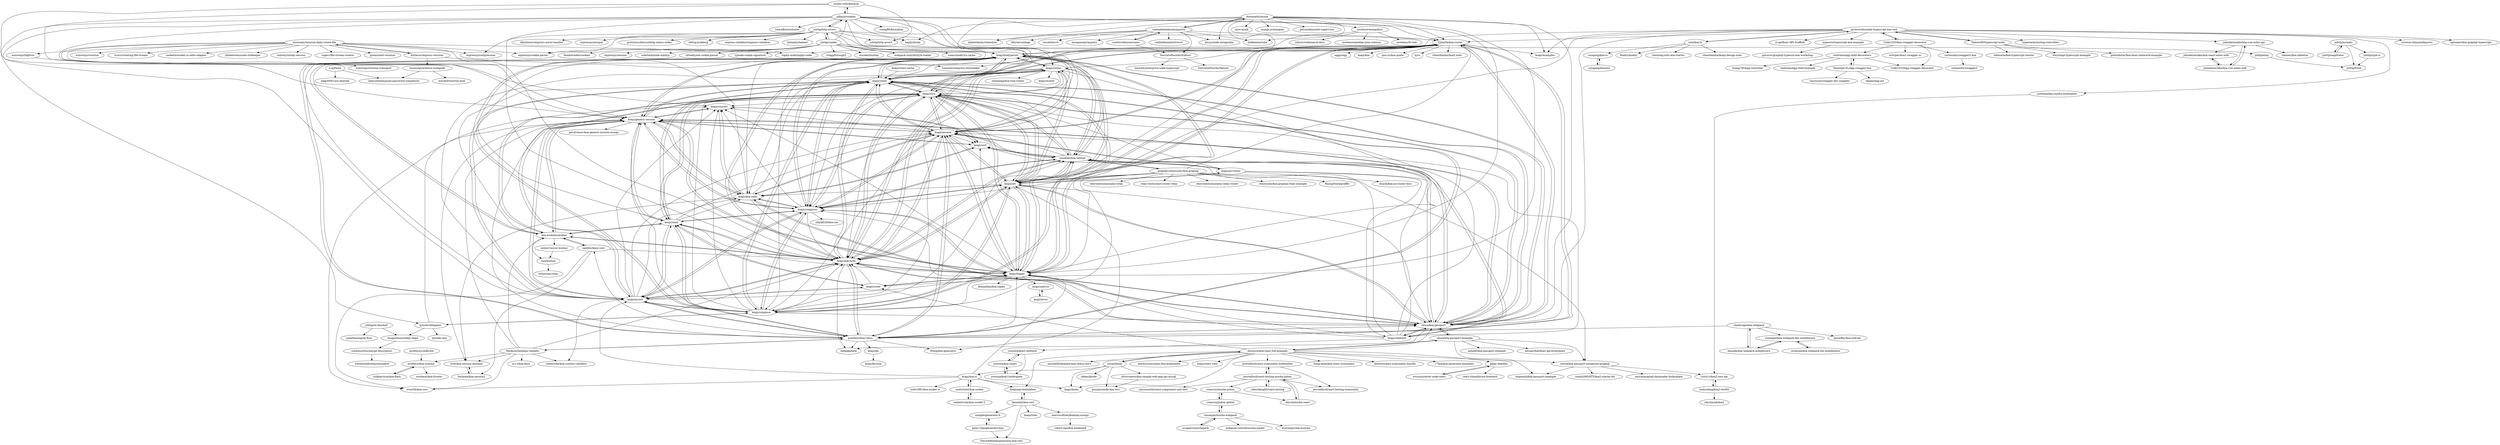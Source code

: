 digraph G {
"ZijianHe/koa-router" -> "koajs/bodyparser"
"ZijianHe/koa-router" -> "koajs/static"
"ZijianHe/koa-router" -> "koajs/koa" ["e"=1]
"ZijianHe/koa-router" -> "koajs/examples" ["e"=1]
"ZijianHe/koa-router" -> "koajs/koa-body"
"ZijianHe/koa-router" -> "koajs/jwt"
"ZijianHe/koa-router" -> "queckezz/koa-views"
"ZijianHe/koa-router" -> "guo-yu/koa-guide" ["e"=1]
"ZijianHe/koa-router" -> "koajs/session"
"ZijianHe/koa-router" -> "tj/co" ["e"=1]
"ZijianHe/koa-router" -> "chenshenhai/koa2-note" ["e"=1]
"ZijianHe/koa-router" -> "rkusa/koa-passport"
"ZijianHe/koa-router" -> "log4js-node/log4js-node" ["e"=1]
"ZijianHe/koa-router" -> "eggjs/egg" ["e"=1]
"ZijianHe/koa-router" -> "koajs/compose"
"koajs/route" -> "koajs/mount"
"koajs/route" -> "koajs/logger"
"koajs/route" -> "koajs/send"
"koajs/route" -> "koajs/koa-body"
"koajs/send" -> "koajs/static"
"koajs/send" -> "koajs/koa-body"
"koajs/send" -> "koajs/mount"
"koajs/send" -> "koajs/compress"
"koajs/send" -> "koajs/session"
"koajs/send" -> "koajs/bodyparser"
"koajs/send" -> "koajs/generic-session"
"koajs/send" -> "queckezz/koa-views"
"koajs/send" -> "koajs/cors"
"koajs/send" -> "koajs/route"
"koajs/send" -> "koa-modules/multer"
"koajs/send" -> "koajs/logger"
"koajs/send" -> "koajs/koa-redis"
"venables/koa-helmet" -> "koajs/session"
"venables/koa-helmet" -> "koajs/koa-body"
"venables/koa-helmet" -> "rkusa/koa-passport"
"venables/koa-helmet" -> "koajs/bodyparser"
"venables/koa-helmet" -> "koajs/csrf"
"venables/koa-helmet" -> "koajs/compress"
"venables/koa-helmet" -> "koajs/cors"
"venables/koa-helmet" -> "koajs/logger"
"venables/koa-helmet" -> "koajs/jwt"
"venables/koa-helmet" -> "koajs/generic-session"
"venables/koa-helmet" -> "koajs/ratelimit"
"venables/koa-helmet" -> "graphql-community/koa-graphql"
"venables/koa-helmet" -> "koajs/joi-router"
"venables/koa-helmet" -> "koajs/router"
"venables/koa-helmet" -> "koajs/static"
"sysgears/mochapack" -> "zinserjan/mocha-webpack"
"koajs/static" -> "koajs/bodyparser"
"koajs/static" -> "koajs/koa-body"
"koajs/static" -> "koajs/mount"
"koajs/static" -> "koajs/send"
"koajs/static" -> "queckezz/koa-views"
"koajs/static" -> "ZijianHe/koa-router"
"koajs/static" -> "koajs/compress"
"koajs/static" -> "koajs/session"
"koajs/static" -> "koajs/logger"
"koajs/static" -> "koajs/jwt"
"koajs/static" -> "koajs/compose"
"koajs/static" -> "koajs/router"
"koajs/static" -> "koajs/cors"
"koajs/static" -> "koajs/generic-session"
"koajs/static" -> "rkusa/koa-passport"
"koajs/logger" -> "koajs/compress"
"koajs/logger" -> "koajs/bodyparser"
"koajs/logger" -> "koajs/cors"
"koajs/logger" -> "koajs/static"
"koajs/logger" -> "koajs/generic-session"
"koajs/logger" -> "koajs/koa-body"
"koajs/logger" -> "koajs/session"
"koajs/logger" -> "dominhhai/koa-log4js"
"koajs/logger" -> "koajs/convert"
"koajs/logger" -> "koajs/csrf"
"koajs/logger" -> "koajs/jwt"
"koajs/logger" -> "koajs/route"
"koajs/logger" -> "rkusa/koa-passport"
"koajs/logger" -> "koajs/onerror"
"koajs/logger" -> "venables/koa-helmet"
"koajs/compress" -> "koajs/logger"
"koajs/compress" -> "koajs/static"
"koajs/compress" -> "koajs/mount"
"koajs/compress" -> "koajs/bodyparser"
"koajs/compress" -> "koajs/cors"
"koajs/compress" -> "koajs/convert"
"koajs/compress" -> "koajs/send"
"koajs/compress" -> "koajs/generic-session"
"koajs/compress" -> "koajs/koa-redis"
"koajs/compress" -> "venables/koa-helmet"
"koajs/compress" -> "koajs/session"
"koajs/compress" -> "koajs/compose"
"koajs/compress" -> "koajs/koa-body"
"koajs/compress" -> "koajs/jwt"
"koajs/compress" -> "yklykl530/koa-sse"
"cojs/busboy" -> "brentropy/chan"
"koajs/bodyparser" -> "koajs/static"
"koajs/bodyparser" -> "ZijianHe/koa-router"
"koajs/bodyparser" -> "koajs/koa-body"
"koajs/bodyparser" -> "koajs/session"
"koajs/bodyparser" -> "koajs/cors"
"koajs/bodyparser" -> "koajs/router"
"koajs/bodyparser" -> "koajs/jwt"
"koajs/bodyparser" -> "koajs/logger"
"koajs/bodyparser" -> "queckezz/koa-views"
"koajs/bodyparser" -> "rkusa/koa-passport"
"koajs/bodyparser" -> "koajs/compress"
"koajs/bodyparser" -> "koajs/compose"
"koajs/bodyparser" -> "venables/koa-helmet"
"koajs/bodyparser" -> "koajs/generic-session"
"koajs/bodyparser" -> "koa-modules/multer"
"javieraviles/node-typescript-koa-rest" -> "unix/koa-ts"
"javieraviles/node-typescript-koa-rest" -> "typeorm/typescript-koa-example"
"javieraviles/node-typescript-koa-rest" -> "Cody2333/koa-swagger-decorator"
"javieraviles/node-typescript-koa-rest" -> "Talento90/typescript-node"
"javieraviles/node-typescript-koa-rest" -> "koajs/jwt"
"javieraviles/node-typescript-koa-rest" -> "koajs/examples" ["e"=1]
"javieraviles/node-typescript-koa-rest" -> "yi-ge/Koa2-API-Scaffold" ["e"=1]
"javieraviles/node-typescript-koa-rest" -> "johndatserakis/koa-vue-notes-api"
"javieraviles/node-typescript-koa-rest" -> "rkusa/koa-passport"
"javieraviles/node-typescript-koa-rest" -> "typestack/routing-controllers" ["e"=1]
"javieraviles/node-typescript-koa-rest" -> "surmon-china/nodepress" ["e"=1]
"javieraviles/node-typescript-koa-rest" -> "ZijianHe/koa-router"
"javieraviles/node-typescript-koa-rest" -> "jsnomad/koa-restful-boilerplate"
"javieraviles/node-typescript-koa-rest" -> "koajs/koa-body"
"javieraviles/node-typescript-koa-rest" -> "xpioneer/koa-graphql-typescript"
"koajs/session" -> "koajs/bodyparser"
"koajs/session" -> "koajs/generic-session"
"koajs/session" -> "koajs/koa-redis"
"koajs/session" -> "koajs/static"
"koajs/session" -> "koajs/koa-body"
"koajs/session" -> "rkusa/koa-passport"
"koajs/session" -> "venables/koa-helmet"
"koajs/session" -> "koajs/jwt"
"koajs/session" -> "ZijianHe/koa-router"
"koajs/session" -> "koajs/logger"
"koajs/session" -> "queckezz/koa-views"
"koajs/session" -> "koajs/csrf"
"koajs/session" -> "koajs/cors"
"koajs/session" -> "koajs/compress"
"koajs/session" -> "koajs/convert"
"soygul/koan" -> "dozoisch/koa-react-full-example"
"soygul/koan" -> "ckken/knode" ["e"=1]
"soygul/koan" -> "koajs/koala"
"soygul/koan" -> "gusnips/node-koa-mvc"
"soygul/koan" -> "chrisveness/koa-sample-web-app-api-mysql"
"soygul/koan" -> "koajs/koa.io"
"koajs/static-cache" -> "koajs/static"
"marcusoftnet/koablog-mongo" -> "robert-ngo/koa-bookshelf"
"koajs/jwt" -> "koajs/bodyparser"
"koajs/jwt" -> "rkusa/koa-passport"
"koajs/jwt" -> "koajs/koa-body"
"koajs/jwt" -> "ZijianHe/koa-router"
"koajs/jwt" -> "koajs/static"
"koajs/jwt" -> "koajs/session"
"koajs/jwt" -> "koajs/router"
"koajs/jwt" -> "koajs/logger"
"koajs/jwt" -> "koajs/cors"
"koajs/jwt" -> "venables/koa-helmet"
"koajs/jwt" -> "i5ting/koa-generator" ["e"=1]
"koajs/jwt" -> "koajs/koa-redis"
"koajs/jwt" -> "koajs/joi-router"
"koajs/jwt" -> "koajs/compress"
"koajs/jwt" -> "koajs/compose"
"Yanshijie-EL/egg-swagger-doc" -> "reidchan/egg-shell-decorators"
"Yanshijie-EL/egg-swagger-doc" -> "okoala/egg-jwt" ["e"=1]
"Yanshijie-EL/egg-swagger-doc" -> "taccisum/swagger-doc-snippets"
"koajs/mount" -> "koajs/static"
"koajs/mount" -> "koajs/compress"
"koajs/mount" -> "koajs/send"
"koajs/mount" -> "koajs/koa-body"
"koajs/mount" -> "koajs/convert"
"koajs/mount" -> "koajs/generic-session"
"koajs/mount" -> "koajs/route"
"koajs/mount" -> "koajs/bodyparser"
"koajs/mount" -> "koajs/cors"
"koajs/mount" -> "koajs/compose"
"koajs/mount" -> "koajs/session"
"koajs/mount" -> "koajs/logger"
"koajs/mount" -> "chentsulin/koa-context-validator"
"koajs/mount" -> "queckezz/koa-views"
"koajs/mount" -> "koajs/koa-redis"
"koajs/koa-body" -> "koajs/bodyparser"
"koajs/koa-body" -> "koajs/static"
"koajs/koa-body" -> "koajs/session"
"koajs/koa-body" -> "koajs/jwt"
"koajs/koa-body" -> "ZijianHe/koa-router"
"koajs/koa-body" -> "koajs/send"
"koajs/koa-body" -> "koajs/router"
"koajs/koa-body" -> "venables/koa-helmet"
"koajs/koa-body" -> "helapkg/hela" ["e"=1]
"koajs/koa-body" -> "koajs/logger"
"koajs/koa-body" -> "koajs/mount"
"koajs/koa-body" -> "queckezz/koa-views"
"koajs/koa-body" -> "koajs/cors"
"koajs/koa-body" -> "koa-modules/multer"
"koajs/koa-body" -> "rkusa/koa-passport"
"koajs/router" -> "koajs/bodyparser"
"koajs/router" -> "koajs/koa-body"
"koajs/router" -> "koajs/static"
"koajs/router" -> "koajs/jwt"
"koajs/router" -> "koajs/cors"
"koajs/router" -> "koajs/session"
"koajs/router" -> "koajs/multer"
"koajs/router" -> "venables/koa-helmet"
"koajs/router" -> "ZijianHe/koa-router"
"koajs/router" -> "koajs/compress"
"koajs/router" -> "koajs/logger"
"koajs/router" -> "koajs/mount"
"koajs/router" -> "koajs/compose"
"koajs/router" -> "koajs/koa-redis"
"koajs/router" -> "steambap/koa-tree-router" ["e"=1]
"crypto-utils/keygrip" -> "pillarjs/cookies"
"crypto-utils/keygrip" -> "koajs/convert"
"crypto-utils/keygrip" -> "jshttp/http-assert"
"crypto-utils/keygrip" -> "koajs/generic-session"
"koajs/ejs" -> "koajs/favicon"
"pillarjs/cookies" -> "crypto-utils/keygrip"
"pillarjs/cookies" -> "koajs/bodyparser"
"pillarjs/cookies" -> "koajs/session"
"pillarjs/cookies" -> "jshttp/http-errors"
"pillarjs/cookies" -> "ZijianHe/koa-router"
"pillarjs/cookies" -> "koajs/logger"
"pillarjs/cookies" -> "koajs/koa-body"
"pillarjs/cookies" -> "koajs/compose"
"pillarjs/cookies" -> "koajs/static"
"pillarjs/cookies" -> "koajs/mount"
"pillarjs/cookies" -> "tj/node-delegates"
"pillarjs/cookies" -> "koajs/router"
"pillarjs/cookies" -> "koajs/generic-session"
"pillarjs/cookies" -> "LearnBoost/cluster" ["e"=1]
"pillarjs/cookies" -> "coolaj86/formaline" ["e"=1]
"johndatserakis/koa-react-notes-web" -> "johndatserakis/koa-vue-notes-web"
"queckezz/koa-views" -> "koajs/static"
"queckezz/koa-views" -> "koajs/bodyparser"
"queckezz/koa-views" -> "ZijianHe/koa-router"
"queckezz/koa-views" -> "koajs/koa-body"
"queckezz/koa-views" -> "koajs/session"
"queckezz/koa-views" -> "i5ting/koa-generator" ["e"=1]
"queckezz/koa-views" -> "koajs/send"
"queckezz/koa-views" -> "koajs/ejs"
"queckezz/koa-views" -> "rkusa/koa-passport"
"queckezz/koa-views" -> "RocksonZeta/koa-validate"
"queckezz/koa-views" -> "helapkg/hela" ["e"=1]
"queckezz/koa-views" -> "koajs/mount"
"queckezz/koa-views" -> "koajs/generic-session"
"queckezz/koa-views" -> "koajs/logger"
"queckezz/koa-views" -> "zadzbw/koa2-cors"
"winstonjs/logform" -> "winstonjs/winston-transport"
"SierraSoftworks/Iridium" -> "SierraSoftworks/Skmatc"
"SierraSoftworks/Iridium" -> "timwhit/enterprise-node-typescript" ["e"=1]
"koajs/csrf" -> "koajs/convert"
"koajs/csrf" -> "koajs/generic-session"
"koajs/csrf" -> "koajs/koa-redis"
"koajs/csrf" -> "venables/koa-helmet"
"koajs/ratelimit" -> "ysocorp/koa2-ratelimit"
"koajs/ratelimit" -> "koajs/csrf"
"koajs/ratelimit" -> "koajs/session"
"koajs/ratelimit" -> "venables/koa-helmet"
"koajs/ratelimit" -> "koajs/logger"
"koajs/ratelimit" -> "koajs/cors"
"koajs/ratelimit" -> "rkusa/koa-passport"
"koajs/ratelimit" -> "koajs/jwt"
"koajs/ratelimit" -> "koajs/compress"
"koajs/generic-session" -> "koajs/koa-redis"
"koajs/generic-session" -> "koajs/convert"
"koajs/generic-session" -> "koajs/session"
"koajs/generic-session" -> "koajs/csrf"
"koajs/generic-session" -> "koajs/logger"
"koajs/generic-session" -> "pavelvlasov/koa-generic-session-mongo"
"koajs/generic-session" -> "koajs/bodyparser"
"koajs/generic-session" -> "koajs/compress"
"koajs/generic-session" -> "koajs/mount"
"koajs/generic-session" -> "koajs/static"
"koajs/generic-session" -> "lzztt/koa-session-minimal"
"koajs/generic-session" -> "rkusa/koa-passport"
"koajs/generic-session" -> "evert0n/koa-cors"
"koajs/generic-session" -> "koa-modules/multer"
"koajs/generic-session" -> "koajs/send"
"rkusa/koa-passport" -> "rkusa/koa-passport-example"
"rkusa/koa-passport" -> "koajs/jwt"
"rkusa/koa-passport" -> "koajs/session"
"rkusa/koa-passport" -> "koajs/bodyparser"
"rkusa/koa-passport" -> "venables/koa-helmet"
"rkusa/koa-passport" -> "koajs/static"
"rkusa/koa-passport" -> "koajs/generic-session"
"rkusa/koa-passport" -> "ZijianHe/koa-router"
"rkusa/koa-passport" -> "koajs/koa-body"
"rkusa/koa-passport" -> "koajs/logger"
"rkusa/koa-passport" -> "koajs/koa-redis"
"rkusa/koa-passport" -> "koajs/cors"
"rkusa/koa-passport" -> "helapkg/hela" ["e"=1]
"rkusa/koa-passport" -> "queckezz/koa-views"
"rkusa/koa-passport" -> "koajs/ratelimit"
"koajs/compose" -> "koajs/static"
"koajs/compose" -> "tj/node-delegates"
"koajs/compose" -> "koajs/bodyparser"
"koajs/compose" -> "koajs/convert"
"koajs/compose" -> "koajs/compress"
"koajs/compose" -> "ZijianHe/koa-router"
"koajs/compose" -> "koajs/mount"
"koajs/compose" -> "koajs/session"
"koajs/compose" -> "koajs/koa-body"
"koajs/compose" -> "koajs/jwt"
"koajs/compose" -> "rkusa/koa-passport"
"koajs/compose" -> "koajs/logger"
"koajs/compose" -> "koajs/generic-session"
"koajs/compose" -> "koajs/cors"
"koajs/compose" -> "venables/koa-helmet"
"koajs/api-boilerplate" -> "hemanth/koa-rest"
"jshttp/accepts" -> "jshttp/fresh"
"jshttp/accepts" -> "jshttp/negotiator"
"jshttp/accepts" -> "jshttp/type-is"
"rkusa/koa-passport-example" -> "rkusa/koa-passport"
"rkusa/koa-passport-example" -> "mapmeld/koa-passport-example"
"rkusa/koa-passport-example" -> "entria/koa-passport-mongoose-graphql"
"rkusa/koa-passport-example" -> "mjhea0/koa-passport-example"
"rkusa/koa-passport-example" -> "dozoisch/koa-react-full-example"
"rkusa/koa-passport-example" -> "adrianObel/koa2-api-boilerplate" ["e"=1]
"tj/node-delegates" -> "koajs/compose"
"tj/node-delegates" -> "tj/node-only"
"tj/node-delegates" -> "dougwilson/nodejs-depd"
"tj/node-delegates" -> "koajs/convert"
"winstonjs/winston-mongodb" -> "kamronbatman/joi-password-complexity"
"winstonjs/winston-mongodb" -> "wavded/winston-mail"
"koajs/koa-redis" -> "koajs/generic-session"
"koajs/koa-redis" -> "koajs/session"
"koajs/koa-redis" -> "koajs/convert"
"koajs/koa-redis" -> "koajs/csrf"
"koajs/koa-redis" -> "koajs/compress"
"koajs/koa-redis" -> "rkusa/koa-passport"
"koajs/koa-redis" -> "lzztt/koa-session-minimal"
"koajs/koa-redis" -> "koajs/bodyparser"
"koajs/koa-redis" -> "koajs/logger"
"koajs/koa-redis" -> "koajs/static"
"ysocorp/koa2-ratelimit" -> "ysocorp/koa-smart"
"ysocorp/koa2-ratelimit" -> "ysocorp/koa2-boilerplate"
"jshttp/type-is" -> "jshttp/fresh"
"jshttp/on-finished" -> "dougwilson/nodejs-depd"
"jshttp/on-finished" -> "jonathanong/ee-first"
"unix/koa-ts" -> "javieraviles/node-typescript-koa-rest"
"unix/koa-ts" -> "soraping/koa-ts"
"unix/koa-ts" -> "Koatty/koatty"
"unix/koa-ts" -> "chenlong-io/ts-koa-starter"
"unix/koa-ts" -> "chenshenhai/koajs-design-note" ["e"=1]
"sindresorhus/merge-descriptors" -> "wesleytodd/setprototypeof"
"ysocorp/koa-smart" -> "ysocorp/koa2-boilerplate"
"ysocorp/koa-smart" -> "ysocorp/koa2-ratelimit"
"peter-vilja/generator-koa" -> "minghe/generator-k"
"peter-vilja/generator-koa" -> "PatrickWolleb/generator-koa-rest"
"rickharrison/koa-flash" -> "nswbmw/koa-scheme"
"reidchan/egg-shell-decorators" -> "reidchan/egg-shell-example"
"reidchan/egg-shell-decorators" -> "Yanshijie-EL/egg-swagger-doc"
"reidchan/egg-shell-decorators" -> "zhang740/egg-controller"
"reidchan/egg-shell-decorators" -> "Cody2333/egg-swagger-decorator"
"koajs/error" -> "koajs/onerror"
"koajs/onerror" -> "koajs/error"
"ysocorp/koa2-boilerplate" -> "ysocorp/koa-smart"
"jshttp/http-errors" -> "jshttp/http-assert"
"jshttp/http-errors" -> "pillarjs/cookies"
"jshttp/http-errors" -> "expressjs/cookie-parser" ["e"=1]
"jshttp/http-errors" -> "hapijs/boom" ["e"=1]
"jshttp/http-errors" -> "jshttp/cookie"
"jshttp/http-errors" -> "koajs/bodyparser"
"jshttp/http-errors" -> "Abazhenov/express-async-handler" ["e"=1]
"jshttp/http-errors" -> "expressjs/morgan" ["e"=1]
"jshttp/http-errors" -> "koajs/cors"
"jshttp/http-errors" -> "prettymuchbryce/http-status-codes" ["e"=1]
"jshttp/http-errors" -> "expressjs/compression" ["e"=1]
"jshttp/http-errors" -> "ZijianHe/koa-router"
"jshttp/http-errors" -> "debug-js/debug" ["e"=1]
"jshttp/http-errors" -> "express-validator/express-validator" ["e"=1]
"jshttp/http-errors" -> "helmetjs/helmet" ["e"=1]
"jesstelford/react-testing-mocha-jsdom" -> "robertknight/react-testing"
"jesstelford/react-testing-mocha-jsdom" -> "danvk/mocha-react"
"jesstelford/react-testing-mocha-jsdom" -> "jesstelford/react-testing-isomorphic"
"jesstelford/react-testing-mocha-jsdom" -> "jesstelford/react-isomorphic-boilerplate"
"jesstelford/react-testing-mocha-jsdom" -> "simonsmith/react-component-unit-test"
"jesstelford/react-testing-mocha-jsdom" -> "rstacruz/mocha-jsdom"
"dozoisch/koa-react-full-example" -> "rkusa/koa-passport-example"
"dozoisch/koa-react-full-example" -> "mezod/boilerplate-koa-redux-react" ["e"=1]
"dozoisch/koa-react-full-example" -> "iam4x/isomorphic-flux-boilerplate" ["e"=1]
"dozoisch/koa-react-full-example" -> "koajs/react-view"
"dozoisch/koa-react-full-example" -> "piggy-kee/ddx"
"dozoisch/koa-react-full-example" -> "hung-phan/koa-react-isomorphic"
"dozoisch/koa-react-full-example" -> "soygul/koan"
"dozoisch/koa-react-full-example" -> "rkusa/koa-passport"
"dozoisch/koa-react-full-example" -> "entria/koa-passport-mongoose-graphql"
"dozoisch/koa-react-full-example" -> "koajs/koala"
"dozoisch/koa-react-full-example" -> "lancetw/react-isomorphic-bundle"
"dozoisch/koa-react-full-example" -> "koajs/route"
"dozoisch/koa-react-full-example" -> "koajs/api-boilerplate"
"dozoisch/koa-react-full-example" -> "jesstelford/react-isomorphic-boilerplate"
"dozoisch/koa-react-full-example" -> "17koa/koa-generator-examples" ["e"=1]
"nswbmw/koa-scheme" -> "rickharrison/koa-flash"
"nswbmw/koa-scheme" -> "nswbmw/koa-frouter"
"RocksonZeta/koa-validate" -> "koajs/koa-body"
"RocksonZeta/koa-validate" -> "nswbmw/koa-scheme"
"RocksonZeta/koa-validate" -> "koajs/generic-session"
"RocksonZeta/koa-validate" -> "chentsulin/koa-context-validator"
"RocksonZeta/koa-validate" -> "a-s-o/koa-docs"
"RocksonZeta/koa-validate" -> "evert0n/koa-cors"
"RocksonZeta/koa-validate" -> "lzztt/koa-session-minimal"
"RocksonZeta/koa-validate" -> "queckezz/koa-views"
"RocksonZeta/koa-validate" -> "koa-modules/multer"
"koajs/koa.io" -> "mattstyles/koa-socket"
"koajs/koa.io" -> "koajs/koala"
"koajs/koa.io" -> "evert0n/koa-cors"
"koajs/koa.io" -> "koajs/logger"
"koajs/koa.io" -> "koajs/api-boilerplate"
"koajs/koa.io" -> "lcxfs1991/koa-socket.io"
"koajs/koa.io" -> "koajs/mount"
"koajs/joi-router" -> "chuyik/koa-joi-router-docs"
"koajs/joi-router" -> "venables/koa-helmet"
"koajs/joi-router" -> "koajs/jwt"
"koajs/joi-router" -> "rkusa/koa-passport"
"koajs/joi-router" -> "koajs/cors"
"koajs/joi-router" -> "koajs/ratelimit"
"mattstyles/koa-socket" -> "ambelovsky/koa-socket-2"
"mattstyles/koa-socket" -> "koajs/koa.io"
"hemanth/koa-rest" -> "koajs/api-boilerplate"
"hemanth/koa-rest" -> "marcusoftnet/koablog-mongo"
"hemanth/koa-rest" -> "PatrickWolleb/generator-koa-rest"
"hemanth/koa-rest" -> "koajs/todo"
"hemanth/koa-rest" -> "minghe/generator-k"
"jesstelford/react-isomorphic-boilerplate" -> "jesstelford/react-testing-isomorphic"
"jesstelford/react-isomorphic-boilerplate" -> "jesstelford/react-testing-mocha-jsdom"
"jshttp/etag" -> "jshttp/fresh"
"danvk/mocha-react" -> "jesstelford/react-testing-mocha-jsdom"
"dougwilson/nodejs-depd" -> "sindresorhus/merge-descriptors"
"rstacruz/mocha-jsdom" -> "rstacruz/jsdom-global"
"rstacruz/mocha-jsdom" -> "danvk/mocha-react"
"koajs/cors" -> "koajs/bodyparser"
"koajs/cors" -> "koajs/logger"
"koajs/cors" -> "koajs/compress"
"koajs/cors" -> "koajs/static"
"koajs/cors" -> "koajs/koa-body"
"koajs/cors" -> "koajs/session"
"koajs/cors" -> "venables/koa-helmet"
"koajs/cors" -> "koajs/jwt"
"koajs/cors" -> "koa-modules/multer"
"koajs/cors" -> "koajs/router"
"koajs/cors" -> "koajs/convert"
"koajs/cors" -> "koajs/csrf"
"koajs/cors" -> "koajs/mount"
"koajs/cors" -> "koajs/send"
"koajs/cors" -> "rkusa/koa-passport"
"robertknight/react-testing" -> "jesstelford/react-testing-mocha-jsdom"
"scottwrobinson/camo" -> "vadimdemedes/mongorito"
"scottwrobinson/camo" -> "SierraSoftworks/Iridium"
"vadimdemedes/mongorito" -> "scottwrobinson/camo"
"vadimdemedes/mongorito" -> "kissjs/node-mongoskin" ["e"=1]
"vadimdemedes/mongorito" -> "mongoosejs/mquery"
"vadimdemedes/mongorito" -> "SierraSoftworks/Iridium"
"vadimdemedes/mongorito" -> "hiddentao/robe" ["e"=1]
"vadimdemedes/mongorito" -> "Automattic/monk"
"vadimdemedes/mongorito" -> "ZijianHe/koa-router"
"vadimdemedes/mongorito" -> "vadimdemedes/trevor" ["e"=1]
"vadimdemedes/mongorito" -> "balderdashy/waterline" ["e"=1]
"vadimdemedes/mongorito" -> "dthree/vantage" ["e"=1]
"vadimdemedes/mongorito" -> "vercel/micro" ["e"=1]
"koa-modules/multer" -> "koajs/bodyparser"
"koa-modules/multer" -> "koajs/koa-body"
"koa-modules/multer" -> "m4nuC/async-busboy"
"koa-modules/multer" -> "koajs/static"
"koa-modules/multer" -> "koajs/cors"
"koa-modules/multer" -> "koajs/generic-session"
"koa-modules/multer" -> "cojs/busboy"
"koa-modules/multer" -> "zadzbw/koa2-cors"
"koa-modules/multer" -> "koajs/send"
"minghe/generator-k" -> "peter-vilja/generator-koa"
"jshttp/negotiator" -> "jshttp/accepts"
"yiminghe/koa-webpack-dev-middleware" -> "octatone/koa-webpack-hot-middleware"
"yiminghe/koa-webpack-dev-middleware" -> "leecade/koa-webpack-middleware"
"chrisveness/koa-sample-web-app-api-mysql" -> "gusnips/node-koa-mvc"
"nswbmw/config-lite" -> "nswbmw/koa-scheme"
"winstonjs/winston-daily-rotate-file" -> "gremo/nest-winston" ["e"=1]
"winstonjs/winston-daily-rotate-file" -> "bithavoc/express-winston"
"winstonjs/winston-daily-rotate-file" -> "winstonjs/winston" ["e"=1]
"winstonjs/winston-daily-rotate-file" -> "winstonjs/logform"
"winstonjs/winston-daily-rotate-file" -> "koajs/generic-session"
"winstonjs/winston-daily-rotate-file" -> "iccicci/rotating-file-stream"
"winstonjs/winston-daily-rotate-file" -> "koajs/koa-body"
"winstonjs/winston-daily-rotate-file" -> "socketio/socket.io-redis-adapter" ["e"=1]
"winstonjs/winston-daily-rotate-file" -> "yfinkelstein/node-zookeeper" ["e"=1]
"winstonjs/winston-daily-rotate-file" -> "expressjs/cookie-parser" ["e"=1]
"winstonjs/winston-daily-rotate-file" -> "expressjs/compression" ["e"=1]
"winstonjs/winston-daily-rotate-file" -> "indutny/sticky-session" ["e"=1]
"winstonjs/winston-daily-rotate-file" -> "koajs/koa-redis"
"winstonjs/winston-daily-rotate-file" -> "log4js-node/log4js-node" ["e"=1]
"winstonjs/winston-daily-rotate-file" -> "rogerc/file-stream-rotator"
"Automattic/monk" -> "kissjs/node-mongoskin" ["e"=1]
"Automattic/monk" -> "tj/co-monk"
"Automattic/monk" -> "ZijianHe/koa-router"
"Automattic/monk" -> "vadimdemedes/mongorito"
"Automattic/monk" -> "balderdashy/waterline" ["e"=1]
"Automattic/monk" -> "koajs/static"
"Automattic/monk" -> "rkusa/koa-passport"
"Automattic/monk" -> "koajs/jwt"
"Automattic/monk" -> "koajs/route"
"Automattic/monk" -> "hiddentao/robe" ["e"=1]
"Automattic/monk" -> "koajs/examples" ["e"=1]
"Automattic/monk" -> "nswbmw/mongolass"
"Automattic/monk" -> "hapijs/boom" ["e"=1]
"Automattic/monk" -> "mongo-js/mongojs" ["e"=1]
"Automattic/monk" -> "petruisfan/node-supervisor" ["e"=1]
"piggy-kee/ddx" -> "wwsun/starter-node-react"
"piggy-kee/ddx" -> "react-china/forum-frontend"
"jshttp/cookie" -> "expressjs/cookie-parser" ["e"=1]
"jshttp/cookie" -> "tj/node-cookie-signature"
"jshttp/cookie" -> "jshttp/http-errors"
"jshttp/cookie" -> "nfriedly/set-cookie-parser"
"jshttp/cookie" -> "jshttp/etag"
"jshttp/cookie" -> "rvagg/through2" ["e"=1]
"jshttp/cookie" -> "pillarjs/cookies"
"jshttp/cookie" -> "mscdex/busboy" ["e"=1]
"jshttp/cookie" -> "webpack-contrib/style-loader" ["e"=1]
"jshttp/cookie" -> "bendotcodes/cookies" ["e"=1]
"jshttp/cookie" -> "expressjs/session" ["e"=1]
"jshttp/cookie" -> "koajs/bodyparser"
"jshttp/cookie" -> "substack/node-mkdirp" ["e"=1]
"jshttp/cookie" -> "isaacs/node-lru-cache" ["e"=1]
"rstacruz/jsdom-global" -> "rstacruz/mocha-jsdom"
"rstacruz/jsdom-global" -> "zinserjan/mocha-webpack"
"m4nuC/async-busboy" -> "cojs/busboy"
"octatone/koa-webpack-hot-middleware" -> "yiminghe/koa-webpack-dev-middleware"
"graphql-community/koa-graphql" -> "venables/koa-helmet"
"graphql-community/koa-graphql" -> "koajs/compose"
"graphql-community/koa-graphql" -> "koajs/compress"
"graphql-community/koa-graphql" -> "denvned/isomorphic-relay-router" ["e"=1]
"graphql-community/koa-graphql" -> "chentsulin/koa-graphql-relay-example"
"graphql-community/koa-graphql" -> "koajs/logger"
"graphql-community/koa-graphql" -> "entria/koa-passport-mongoose-graphql"
"graphql-community/koa-graphql" -> "RisingStack/graffiti" ["e"=1]
"graphql-community/koa-graphql" -> "koajs/jwt"
"graphql-community/koa-graphql" -> "denvned/isomorphic-relay" ["e"=1]
"graphql-community/koa-graphql" -> "relay-tools/react-router-relay" ["e"=1]
"graphql-community/koa-graphql" -> "ZijianHe/koa-router"
"Talento90/typescript-node" -> "ddimaria/koa-typescript-starter"
"Talento90/typescript-node" -> "javieraviles/node-typescript-koa-rest"
"Talento90/typescript-node" -> "dwyl/hapi-typescript-example" ["e"=1]
"Talento90/typescript-node" -> "gothinkster/koa-knex-realworld-example"
"wwsun/starter-node-react" -> "piggy-kee/ddx"
"koajs/convert" -> "koajs/generic-session"
"koajs/convert" -> "koajs/csrf"
"koajs/convert" -> "koajs/koa-redis"
"zinserjan/mocha-webpack" -> "sysgears/mochapack"
"zinserjan/mocha-webpack" -> "rstacruz/jsdom-global"
"zinserjan/mocha-webpack" -> "webpack-contrib/mocha-loader"
"zinserjan/mocha-webpack" -> "enzymejs/chai-enzyme" ["e"=1]
"bithavoc/express-winston" -> "winstonjs/winston-mongodb"
"bithavoc/express-winston" -> "winstonjs/winston-daily-rotate-file"
"bithavoc/express-winston" -> "hatashiro/express-formidable"
"nswbmw/mongolass" -> "nswbmw/another-json-schema"
"nswbmw/mongolass" -> "nswbmw/N-club" ["e"=1]
"nswbmw/mongolass" -> "sohutv/redisearch-docs" ["e"=1]
"nswbmw/mongolass" -> "hatashiro/express-formidable"
"leecade/koa-webpack-middleware" -> "shellscape/koa-webpack"
"leecade/koa-webpack-middleware" -> "yiminghe/koa-webpack-dev-middleware"
"jsnomad/koa-restful-boilerplate" -> "rusty1s/koa2-rest-api"
"Secbone/koa-session2" -> "lzztt/koa-session-minimal"
"entria/koa-passport-mongoose-graphql" -> "mapmeld/koa-passport-example"
"entria/koa-passport-mongoose-graphql" -> "entria/graphql-dataloader-boilerplate" ["e"=1]
"entria/koa-passport-mongoose-graphql" -> "zombiQWERTY/koa2-starter-kit"
"entria/koa-passport-mongoose-graphql" -> "rusty1s/koa2-rest-api"
"rusty1s/koa2-rest-api" -> "luckcoding/koa2-restful"
"carlansley/swagger2-koa" -> "carlansley/swagger2"
"luckcoding/koa2-restful" -> "zdychacek/koa2"
"luckcoding/koa2-restful" -> "rusty1s/koa2-rest-api"
"e-oj/Fawn" -> "kamronbatman/joi-password-complexity"
"e-oj/Fawn" -> "mkg20001/joi-objectid"
"lzztt/koa-session-minimal" -> "Secbone/koa-session2"
"shellscape/koa-webpack" -> "leecade/koa-webpack-middleware"
"shellscape/koa-webpack" -> "JasonBoy/koa-web-kit" ["e"=1]
"shellscape/koa-webpack" -> "queckezz/koa-views"
"shellscape/koa-webpack" -> "yiminghe/koa-webpack-dev-middleware"
"zadzbw/koa2-cors" -> "koa-modules/multer"
"zadzbw/koa2-cors" -> "evert0n/koa-cors"
"zadzbw/koa2-cors" -> "Secbone/koa-session2"
"zadzbw/koa2-cors" -> "koajs/koa-body"
"soraping/koa-ts" -> "soraping/lenneth"
"typeorm/typescript-koa-example" -> "govorov/graphql-typeorm-koa-workshop"
"ambelovsky/koa-socket-2" -> "mattstyles/koa-socket"
"johndatserakis/koa-vue-notes-web" -> "johndatserakis/koa-vue-notes-api"
"johndatserakis/koa-vue-notes-web" -> "johndatserakis/koa-react-notes-web"
"johndatserakis/koa-vue-notes-api" -> "johndatserakis/koa-vue-notes-web"
"johndatserakis/koa-vue-notes-api" -> "johndatserakis/koa-react-notes-web"
"johndatserakis/koa-vue-notes-api" -> "danneu/koa-skeleton"
"Cody2333/koa-swagger-decorator" -> "scttcper/koa2-swagger-ui" ["e"=1]
"Cody2333/koa-swagger-decorator" -> "javieraviles/node-typescript-koa-rest"
"Cody2333/koa-swagger-decorator" -> "Cody2333/egg-swagger-decorator"
"Cody2333/koa-swagger-decorator" -> "carlansley/swagger2-koa"
"Cody2333/koa-swagger-decorator" -> "reidchan/egg-shell-decorators"
"soraping/lenneth" -> "soraping/koa-ts"
"ZijianHe/koa-router" ["l"="-1.537,-34.99"]
"koajs/bodyparser" ["l"="-1.541,-34.955"]
"koajs/static" ["l"="-1.534,-34.938"]
"koajs/koa" ["l"="-0.039,-34.196"]
"koajs/examples" ["l"="-8.171,-34.862"]
"koajs/koa-body" ["l"="-1.517,-34.936"]
"koajs/jwt" ["l"="-1.56,-34.963"]
"queckezz/koa-views" ["l"="-1.496,-34.948"]
"guo-yu/koa-guide" ["l"="-8.232,-34.818"]
"koajs/session" ["l"="-1.551,-34.941"]
"tj/co" ["l"="0.043,-34.068"]
"chenshenhai/koa2-note" ["l"="-8.024,-34.782"]
"rkusa/koa-passport" ["l"="-1.519,-34.955"]
"log4js-node/log4js-node" ["l"="-0.071,-34.035"]
"eggjs/egg" ["l"="-4.028,-33.185"]
"koajs/compose" ["l"="-1.577,-34.947"]
"koajs/route" ["l"="-1.475,-34.933"]
"koajs/mount" ["l"="-1.519,-34.915"]
"koajs/logger" ["l"="-1.534,-34.92"]
"koajs/send" ["l"="-1.505,-34.92"]
"koajs/compress" ["l"="-1.557,-34.915"]
"koajs/generic-session" ["l"="-1.54,-34.907"]
"koajs/cors" ["l"="-1.551,-34.929"]
"koa-modules/multer" ["l"="-1.513,-34.896"]
"koajs/koa-redis" ["l"="-1.551,-34.898"]
"venables/koa-helmet" ["l"="-1.571,-34.933"]
"koajs/csrf" ["l"="-1.571,-34.896"]
"koajs/ratelimit" ["l"="-1.598,-34.938"]
"graphql-community/koa-graphql" ["l"="-1.604,-34.919"]
"koajs/joi-router" ["l"="-1.611,-34.955"]
"koajs/router" ["l"="-1.576,-34.92"]
"sysgears/mochapack" ["l"="-1.03,-34.669"]
"zinserjan/mocha-webpack" ["l"="-1.041,-34.694"]
"dominhhai/koa-log4js" ["l"="-1.532,-34.864"]
"koajs/convert" ["l"="-1.585,-34.904"]
"koajs/onerror" ["l"="-1.493,-34.843"]
"yklykl530/koa-sse" ["l"="-1.593,-34.874"]
"cojs/busboy" ["l"="-1.5,-34.822"]
"brentropy/chan" ["l"="-1.472,-34.793"]
"javieraviles/node-typescript-koa-rest" ["l"="-1.435,-35.055"]
"unix/koa-ts" ["l"="-1.376,-35.104"]
"typeorm/typescript-koa-example" ["l"="-1.451,-35.104"]
"Cody2333/koa-swagger-decorator" ["l"="-1.346,-35.077"]
"Talento90/typescript-node" ["l"="-1.415,-35.104"]
"yi-ge/Koa2-API-Scaffold" ["l"="-6.844,-35.988"]
"johndatserakis/koa-vue-notes-api" ["l"="-1.432,-35.173"]
"typestack/routing-controllers" ["l"="1.52,-33.529"]
"surmon-china/nodepress" ["l"="-7.6,-35.196"]
"jsnomad/koa-restful-boilerplate" ["l"="-1.384,-35.032"]
"xpioneer/koa-graphql-typescript" ["l"="-1.401,-35.066"]
"soygul/koan" ["l"="-1.34,-34.859"]
"dozoisch/koa-react-full-example" ["l"="-1.36,-34.904"]
"ckken/knode" ["l"="-9.678,-34.618"]
"koajs/koala" ["l"="-1.366,-34.87"]
"gusnips/node-koa-mvc" ["l"="-1.309,-34.837"]
"chrisveness/koa-sample-web-app-api-mysql" ["l"="-1.31,-34.815"]
"koajs/koa.io" ["l"="-1.407,-34.867"]
"koajs/static-cache" ["l"="-1.567,-34.851"]
"marcusoftnet/koablog-mongo" ["l"="-1.172,-34.861"]
"robert-ngo/koa-bookshelf" ["l"="-1.14,-34.858"]
"i5ting/koa-generator" ["l"="-6.79,-35.993"]
"Yanshijie-EL/egg-swagger-doc" ["l"="-1.247,-35.129"]
"reidchan/egg-shell-decorators" ["l"="-1.276,-35.109"]
"okoala/egg-jwt" ["l"="-7.962,-36.116"]
"taccisum/swagger-doc-snippets" ["l"="-1.224,-35.142"]
"chentsulin/koa-context-validator" ["l"="-1.469,-34.887"]
"helapkg/hela" ["l"="-36.071,-1.02"]
"koajs/multer" ["l"="-1.631,-34.873"]
"steambap/koa-tree-router" ["l"="0.25,-35.305"]
"crypto-utils/keygrip" ["l"="-1.642,-34.947"]
"pillarjs/cookies" ["l"="-1.593,-34.968"]
"jshttp/http-assert" ["l"="-1.672,-34.987"]
"koajs/ejs" ["l"="-1.434,-34.989"]
"koajs/favicon" ["l"="-1.401,-35.004"]
"jshttp/http-errors" ["l"="-1.622,-34.999"]
"tj/node-delegates" ["l"="-1.666,-34.931"]
"LearnBoost/cluster" ["l"="1.984,-34.469"]
"coolaj86/formaline" ["l"="1.944,-34.442"]
"johndatserakis/koa-react-notes-web" ["l"="-1.404,-35.199"]
"johndatserakis/koa-vue-notes-web" ["l"="-1.425,-35.199"]
"RocksonZeta/koa-validate" ["l"="-1.489,-34.881"]
"zadzbw/koa2-cors" ["l"="-1.471,-34.903"]
"winstonjs/logform" ["l"="-1.627,-34.755"]
"winstonjs/winston-transport" ["l"="-1.635,-34.724"]
"SierraSoftworks/Iridium" ["l"="-1.644,-35.142"]
"SierraSoftworks/Skmatc" ["l"="-1.656,-35.164"]
"timwhit/enterprise-node-typescript" ["l"="1.649,-33.73"]
"ysocorp/koa2-ratelimit" ["l"="-1.699,-34.955"]
"pavelvlasov/koa-generic-session-mongo" ["l"="-1.551,-34.868"]
"lzztt/koa-session-minimal" ["l"="-1.51,-34.87"]
"evert0n/koa-cors" ["l"="-1.451,-34.879"]
"rkusa/koa-passport-example" ["l"="-1.42,-34.93"]
"koajs/api-boilerplate" ["l"="-1.293,-34.875"]
"hemanth/koa-rest" ["l"="-1.221,-34.873"]
"jshttp/accepts" ["l"="-1.879,-35.143"]
"jshttp/fresh" ["l"="-1.828,-35.12"]
"jshttp/negotiator" ["l"="-1.909,-35.155"]
"jshttp/type-is" ["l"="-1.849,-35.143"]
"mapmeld/koa-passport-example" ["l"="-1.395,-34.946"]
"entria/koa-passport-mongoose-graphql" ["l"="-1.425,-34.948"]
"mjhea0/koa-passport-example" ["l"="-1.39,-34.927"]
"adrianObel/koa2-api-boilerplate" ["l"="-4.755,-31.801"]
"tj/node-only" ["l"="-1.733,-34.929"]
"dougwilson/nodejs-depd" ["l"="-1.795,-34.923"]
"winstonjs/winston-mongodb" ["l"="-1.75,-34.747"]
"kamronbatman/joi-password-complexity" ["l"="-1.787,-34.71"]
"wavded/winston-mail" ["l"="-1.775,-34.737"]
"ysocorp/koa-smart" ["l"="-1.727,-34.958"]
"ysocorp/koa2-boilerplate" ["l"="-1.726,-34.97"]
"jshttp/on-finished" ["l"="-1.853,-34.902"]
"jonathanong/ee-first" ["l"="-1.887,-34.895"]
"soraping/koa-ts" ["l"="-1.335,-35.148"]
"Koatty/koatty" ["l"="-1.357,-35.133"]
"chenlong-io/ts-koa-starter" ["l"="-1.333,-35.117"]
"chenshenhai/koajs-design-note" ["l"="-7.996,-34.878"]
"sindresorhus/merge-descriptors" ["l"="-1.843,-34.938"]
"wesleytodd/setprototypeof" ["l"="-1.875,-34.947"]
"peter-vilja/generator-koa" ["l"="-1.159,-34.897"]
"minghe/generator-k" ["l"="-1.174,-34.883"]
"PatrickWolleb/generator-koa-rest" ["l"="-1.19,-34.897"]
"rickharrison/koa-flash" ["l"="-1.485,-34.773"]
"nswbmw/koa-scheme" ["l"="-1.492,-34.791"]
"reidchan/egg-shell-example" ["l"="-1.274,-35.128"]
"zhang740/egg-controller" ["l"="-1.242,-35.104"]
"Cody2333/egg-swagger-decorator" ["l"="-1.308,-35.095"]
"koajs/error" ["l"="-1.475,-34.818"]
"expressjs/cookie-parser" ["l"="0.144,-34.321"]
"hapijs/boom" ["l"="6.097,15.831"]
"jshttp/cookie" ["l"="-1.669,-35.024"]
"Abazhenov/express-async-handler" ["l"="1.427,-33.273"]
"expressjs/morgan" ["l"="0.077,-34.259"]
"prettymuchbryce/http-status-codes" ["l"="1.448,-33.316"]
"expressjs/compression" ["l"="0.054,-34.277"]
"debug-js/debug" ["l"="-0.551,-35.961"]
"express-validator/express-validator" ["l"="0.026,-34.271"]
"helmetjs/helmet" ["l"="-0.004,-34.176"]
"jesstelford/react-testing-mocha-jsdom" ["l"="-1.184,-34.769"]
"robertknight/react-testing" ["l"="-1.198,-34.745"]
"danvk/mocha-react" ["l"="-1.15,-34.76"]
"jesstelford/react-testing-isomorphic" ["l"="-1.211,-34.788"]
"jesstelford/react-isomorphic-boilerplate" ["l"="-1.238,-34.809"]
"simonsmith/react-component-unit-test" ["l"="-1.17,-34.741"]
"rstacruz/mocha-jsdom" ["l"="-1.119,-34.738"]
"mezod/boilerplate-koa-redux-react" ["l"="-4.738,-31.772"]
"iam4x/isomorphic-flux-boilerplate" ["l"="0.562,-29.319"]
"koajs/react-view" ["l"="-1.301,-34.908"]
"piggy-kee/ddx" ["l"="-1.275,-34.933"]
"hung-phan/koa-react-isomorphic" ["l"="-1.327,-34.931"]
"lancetw/react-isomorphic-bundle" ["l"="-1.329,-34.897"]
"17koa/koa-generator-examples" ["l"="-8.397,-34.965"]
"nswbmw/koa-frouter" ["l"="-1.505,-34.766"]
"a-s-o/koa-docs" ["l"="-1.455,-34.844"]
"mattstyles/koa-socket" ["l"="-1.388,-34.824"]
"lcxfs1991/koa-socket.io" ["l"="-1.395,-34.847"]
"chuyik/koa-joi-router-docs" ["l"="-1.663,-34.969"]
"ambelovsky/koa-socket-2" ["l"="-1.376,-34.8"]
"koajs/todo" ["l"="-1.197,-34.848"]
"jshttp/etag" ["l"="-1.763,-35.08"]
"rstacruz/jsdom-global" ["l"="-1.078,-34.715"]
"scottwrobinson/camo" ["l"="-1.632,-35.117"]
"vadimdemedes/mongorito" ["l"="-1.6,-35.084"]
"kissjs/node-mongoskin" ["l"="1.936,-34.541"]
"mongoosejs/mquery" ["l"="-1.59,-35.14"]
"hiddentao/robe" ["l"="22.998,-26.317"]
"Automattic/monk" ["l"="-1.577,-35.015"]
"vadimdemedes/trevor" ["l"="0.133,-29.278"]
"balderdashy/waterline" ["l"="-0.212,-34.311"]
"dthree/vantage" ["l"="22.654,-26.75"]
"vercel/micro" ["l"="0.469,-29.229"]
"m4nuC/async-busboy" ["l"="-1.523,-34.832"]
"yiminghe/koa-webpack-dev-middleware" ["l"="-1.507,-35.109"]
"octatone/koa-webpack-hot-middleware" ["l"="-1.512,-35.131"]
"leecade/koa-webpack-middleware" ["l"="-1.502,-35.09"]
"nswbmw/config-lite" ["l"="-1.481,-34.751"]
"winstonjs/winston-daily-rotate-file" ["l"="-1.614,-34.827"]
"gremo/nest-winston" ["l"="1.898,-21.266"]
"bithavoc/express-winston" ["l"="-1.69,-34.802"]
"winstonjs/winston" ["l"="-0.061,-34.103"]
"iccicci/rotating-file-stream" ["l"="-1.645,-34.786"]
"socketio/socket.io-redis-adapter" ["l"="-0.297,-34.148"]
"yfinkelstein/node-zookeeper" ["l"="-8.081,-35.229"]
"indutny/sticky-session" ["l"="-0.338,-34.133"]
"rogerc/file-stream-rotator" ["l"="-1.607,-34.789"]
"tj/co-monk" ["l"="-1.578,-35.054"]
"nswbmw/mongolass" ["l"="-1.7,-34.91"]
"mongo-js/mongojs" ["l"="1.878,-34.567"]
"petruisfan/node-supervisor" ["l"="0.176,-34.115"]
"wwsun/starter-node-react" ["l"="-1.241,-34.934"]
"react-china/forum-frontend" ["l"="-1.249,-34.958"]
"tj/node-cookie-signature" ["l"="-1.7,-35.061"]
"nfriedly/set-cookie-parser" ["l"="-1.726,-35.037"]
"rvagg/through2" ["l"="0.187,-33.59"]
"mscdex/busboy" ["l"="0.169,-34.202"]
"webpack-contrib/style-loader" ["l"="0.509,-26.835"]
"bendotcodes/cookies" ["l"="0.714,-28.678"]
"expressjs/session" ["l"="0.107,-34.297"]
"substack/node-mkdirp" ["l"="-0.531,-35.832"]
"isaacs/node-lru-cache" ["l"="-0.147,-33.871"]
"denvned/isomorphic-relay-router" ["l"="-0.669,-20.584"]
"chentsulin/koa-graphql-relay-example" ["l"="-1.659,-34.89"]
"RisingStack/graffiti" ["l"="-0.616,-20.654"]
"denvned/isomorphic-relay" ["l"="-0.647,-20.59"]
"relay-tools/react-router-relay" ["l"="-0.645,-20.609"]
"ddimaria/koa-typescript-starter" ["l"="-1.42,-35.133"]
"dwyl/hapi-typescript-example" ["l"="6.111,15.802"]
"gothinkster/koa-knex-realworld-example" ["l"="-1.393,-35.15"]
"webpack-contrib/mocha-loader" ["l"="-1,-34.694"]
"enzymejs/chai-enzyme" ["l"="0.408,-29.182"]
"hatashiro/express-formidable" ["l"="-1.714,-34.847"]
"nswbmw/another-json-schema" ["l"="-1.737,-34.894"]
"nswbmw/N-club" ["l"="-8.402,-34.933"]
"sohutv/redisearch-docs" ["l"="-53.32,-12.779"]
"shellscape/koa-webpack" ["l"="-1.499,-35.061"]
"rusty1s/koa2-rest-api" ["l"="-1.373,-34.993"]
"Secbone/koa-session2" ["l"="-1.478,-34.86"]
"entria/graphql-dataloader-boilerplate" ["l"="-0.807,-20.395"]
"zombiQWERTY/koa2-starter-kit" ["l"="-1.403,-34.962"]
"luckcoding/koa2-restful" ["l"="-1.346,-34.998"]
"carlansley/swagger2-koa" ["l"="-1.299,-35.071"]
"carlansley/swagger2" ["l"="-1.271,-35.069"]
"zdychacek/koa2" ["l"="-1.32,-35.004"]
"e-oj/Fawn" ["l"="-1.818,-34.678"]
"mkg20001/joi-objectid" ["l"="-1.836,-34.661"]
"JasonBoy/koa-web-kit" ["l"="-9.727,-34.939"]
"soraping/lenneth" ["l"="-1.32,-35.165"]
"govorov/graphql-typeorm-koa-workshop" ["l"="-1.458,-35.131"]
"danneu/koa-skeleton" ["l"="-1.448,-35.219"]
"scttcper/koa2-swagger-ui" ["l"="-0.303,-34.375"]
}